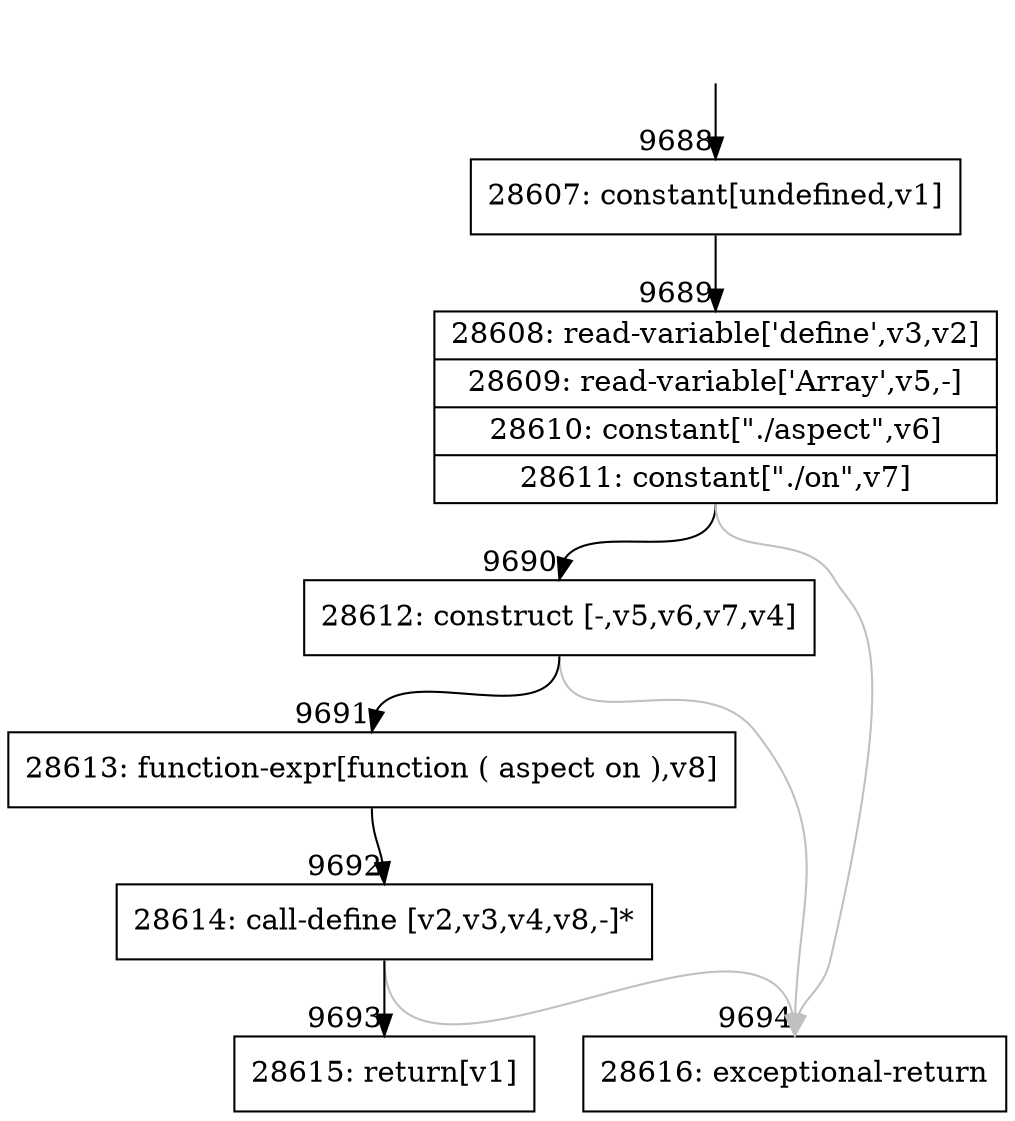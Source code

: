 digraph {
rankdir="TD"
BB_entry667[shape=none,label=""];
BB_entry667 -> BB9688 [tailport=s, headport=n, headlabel="    9688"]
BB9688 [shape=record label="{28607: constant[undefined,v1]}" ] 
BB9688 -> BB9689 [tailport=s, headport=n, headlabel="      9689"]
BB9689 [shape=record label="{28608: read-variable['define',v3,v2]|28609: read-variable['Array',v5,-]|28610: constant[\"./aspect\",v6]|28611: constant[\"./on\",v7]}" ] 
BB9689 -> BB9690 [tailport=s, headport=n, headlabel="      9690"]
BB9689 -> BB9694 [tailport=s, headport=n, color=gray, headlabel="      9694"]
BB9690 [shape=record label="{28612: construct [-,v5,v6,v7,v4]}" ] 
BB9690 -> BB9691 [tailport=s, headport=n, headlabel="      9691"]
BB9690 -> BB9694 [tailport=s, headport=n, color=gray]
BB9691 [shape=record label="{28613: function-expr[function ( aspect on ),v8]}" ] 
BB9691 -> BB9692 [tailport=s, headport=n, headlabel="      9692"]
BB9692 [shape=record label="{28614: call-define [v2,v3,v4,v8,-]*}" ] 
BB9692 -> BB9693 [tailport=s, headport=n, headlabel="      9693"]
BB9692 -> BB9694 [tailport=s, headport=n, color=gray]
BB9693 [shape=record label="{28615: return[v1]}" ] 
BB9694 [shape=record label="{28616: exceptional-return}" ] 
//#$~ 13415
}
